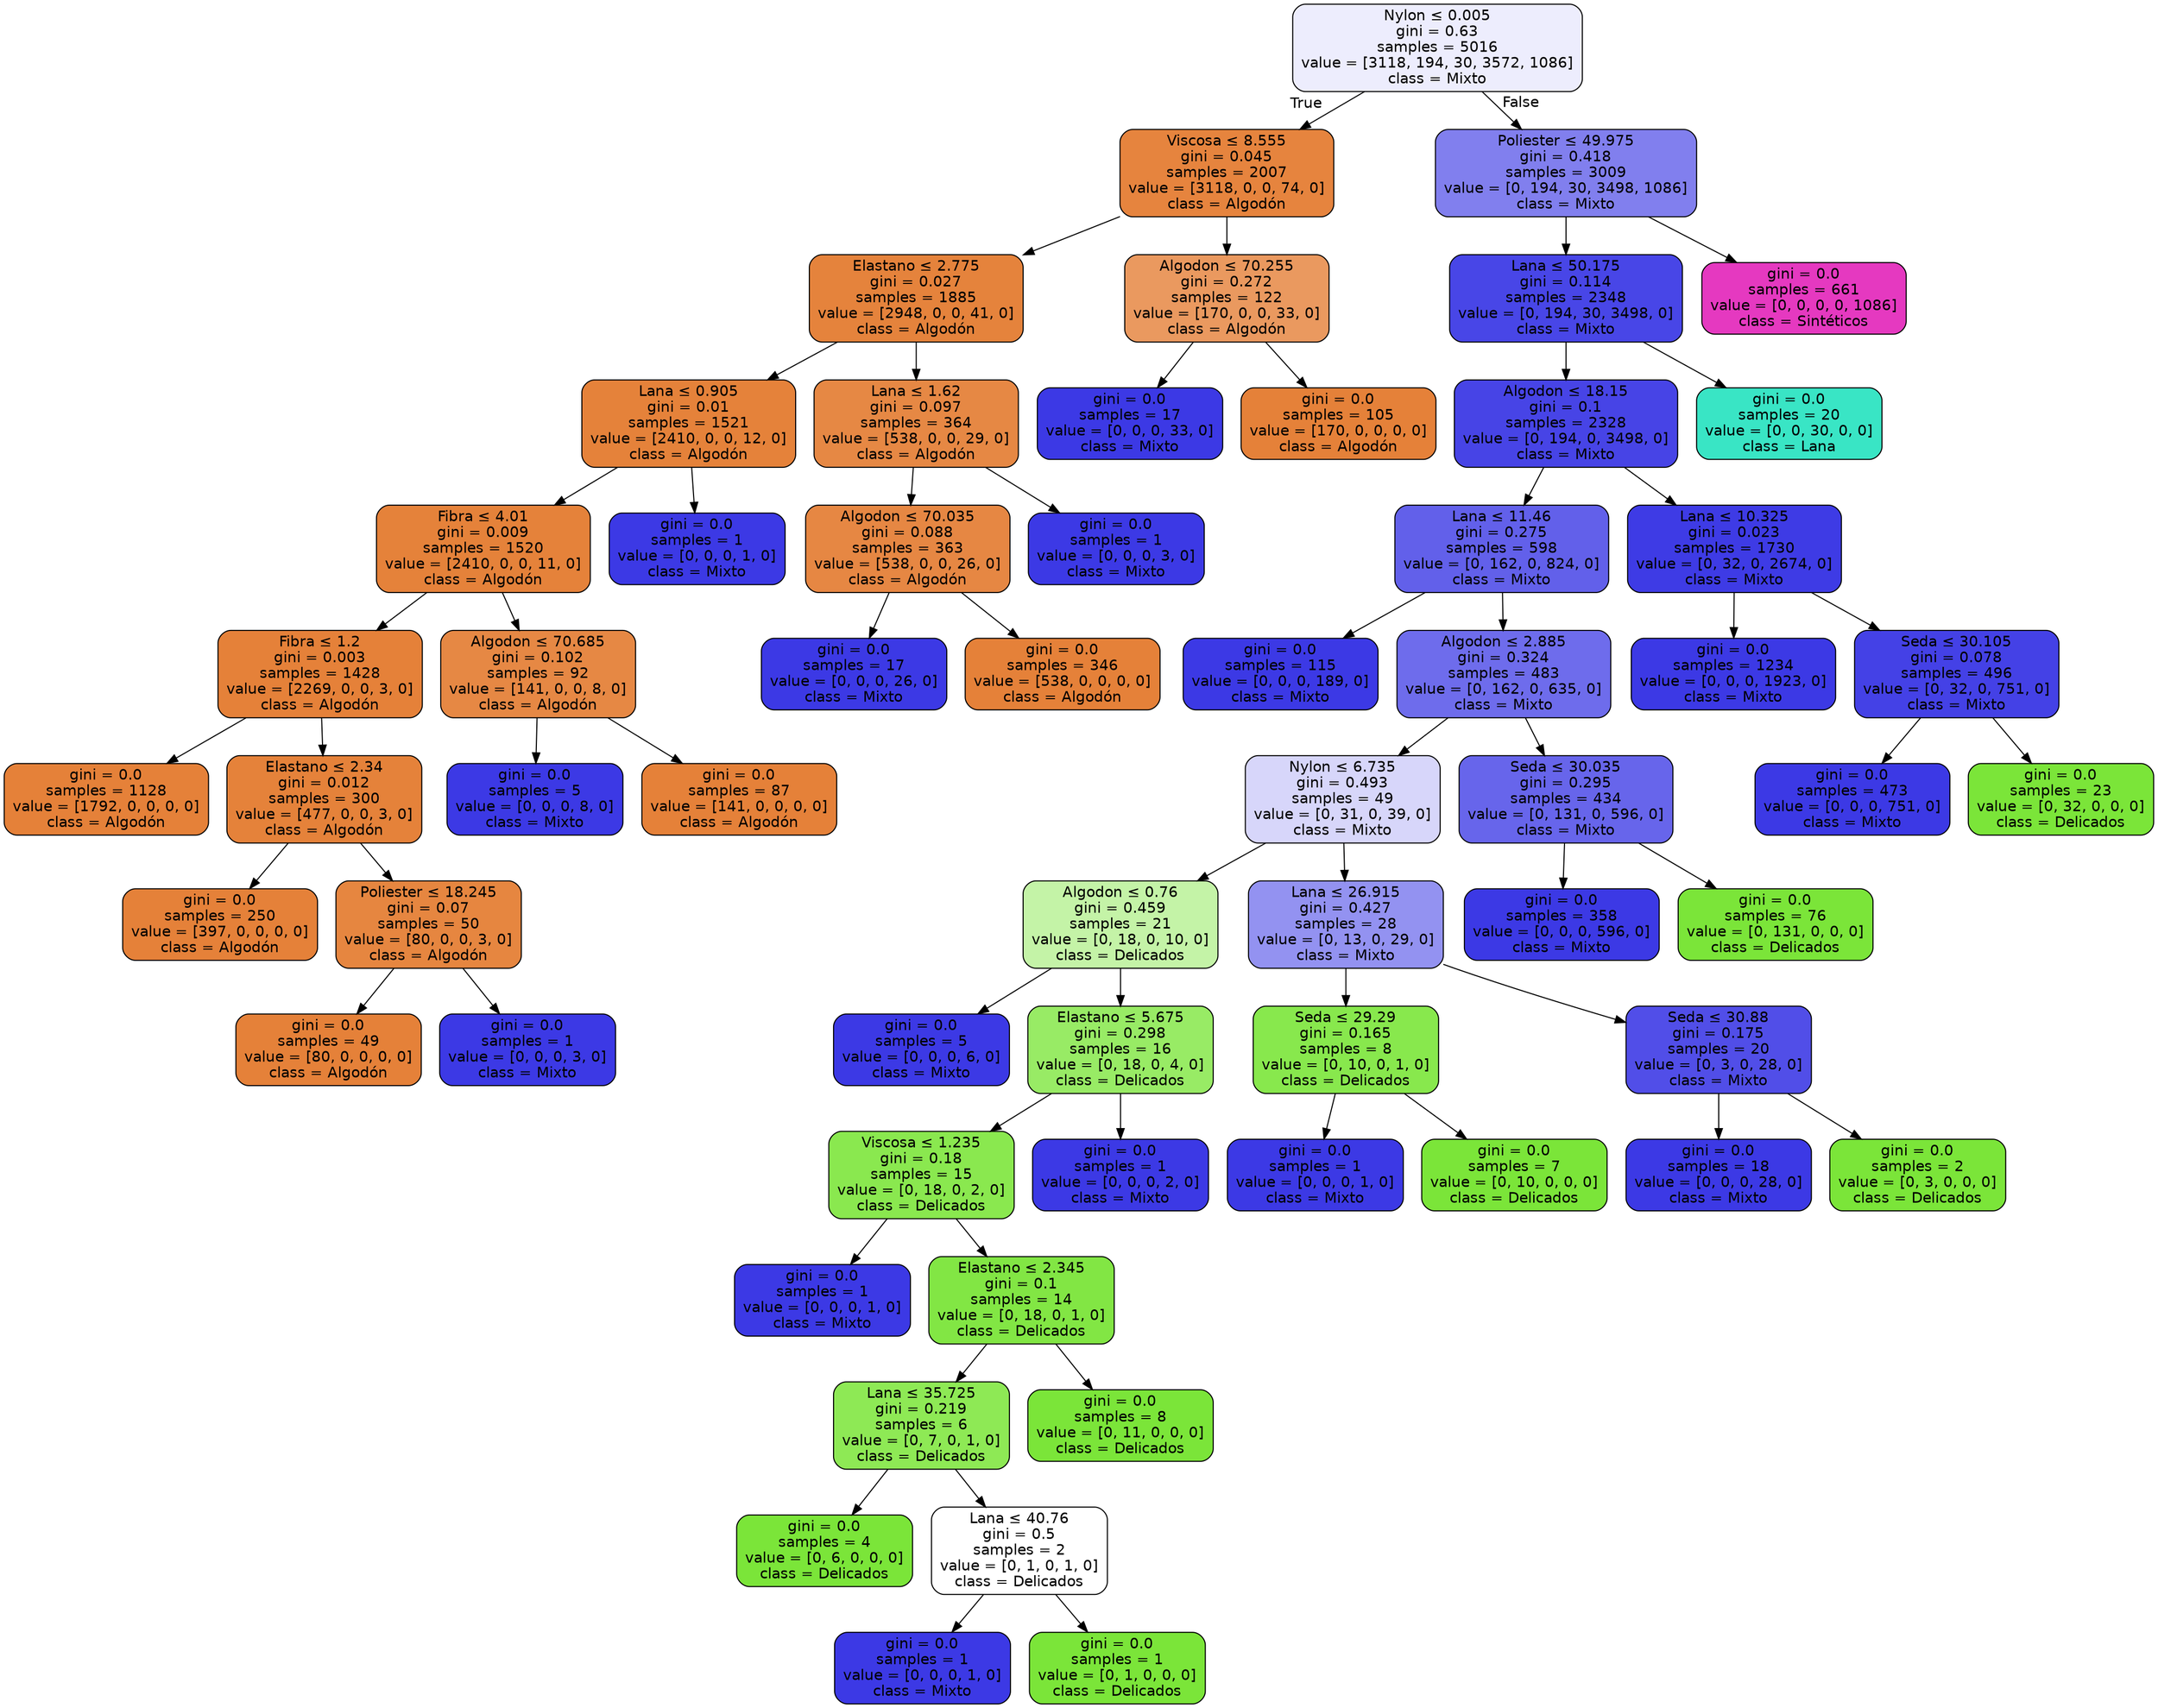 digraph Tree {
node [shape=box, style="filled, rounded", color="black", fontname="helvetica"] ;
edge [fontname="helvetica"] ;
0 [label=<Nylon &le; 0.005<br/>gini = 0.63<br/>samples = 5016<br/>value = [3118, 194, 30, 3572, 1086]<br/>class = Mixto>, fillcolor="#ededfd"] ;
1 [label=<Viscosa &le; 8.555<br/>gini = 0.045<br/>samples = 2007<br/>value = [3118, 0, 0, 74, 0]<br/>class = Algodón>, fillcolor="#e6843e"] ;
0 -> 1 [labeldistance=2.5, labelangle=45, headlabel="True"] ;
2 [label=<Elastano &le; 2.775<br/>gini = 0.027<br/>samples = 1885<br/>value = [2948, 0, 0, 41, 0]<br/>class = Algodón>, fillcolor="#e5833c"] ;
1 -> 2 ;
3 [label=<Lana &le; 0.905<br/>gini = 0.01<br/>samples = 1521<br/>value = [2410, 0, 0, 12, 0]<br/>class = Algodón>, fillcolor="#e5823a"] ;
2 -> 3 ;
4 [label=<Fibra &le; 4.01<br/>gini = 0.009<br/>samples = 1520<br/>value = [2410, 0, 0, 11, 0]<br/>class = Algodón>, fillcolor="#e5823a"] ;
3 -> 4 ;
5 [label=<Fibra &le; 1.2<br/>gini = 0.003<br/>samples = 1428<br/>value = [2269, 0, 0, 3, 0]<br/>class = Algodón>, fillcolor="#e58139"] ;
4 -> 5 ;
6 [label=<gini = 0.0<br/>samples = 1128<br/>value = [1792, 0, 0, 0, 0]<br/>class = Algodón>, fillcolor="#e58139"] ;
5 -> 6 ;
7 [label=<Elastano &le; 2.34<br/>gini = 0.012<br/>samples = 300<br/>value = [477, 0, 0, 3, 0]<br/>class = Algodón>, fillcolor="#e5823a"] ;
5 -> 7 ;
8 [label=<gini = 0.0<br/>samples = 250<br/>value = [397, 0, 0, 0, 0]<br/>class = Algodón>, fillcolor="#e58139"] ;
7 -> 8 ;
9 [label=<Poliester &le; 18.245<br/>gini = 0.07<br/>samples = 50<br/>value = [80, 0, 0, 3, 0]<br/>class = Algodón>, fillcolor="#e68640"] ;
7 -> 9 ;
10 [label=<gini = 0.0<br/>samples = 49<br/>value = [80, 0, 0, 0, 0]<br/>class = Algodón>, fillcolor="#e58139"] ;
9 -> 10 ;
11 [label=<gini = 0.0<br/>samples = 1<br/>value = [0, 0, 0, 3, 0]<br/>class = Mixto>, fillcolor="#3c39e5"] ;
9 -> 11 ;
12 [label=<Algodon &le; 70.685<br/>gini = 0.102<br/>samples = 92<br/>value = [141, 0, 0, 8, 0]<br/>class = Algodón>, fillcolor="#e68844"] ;
4 -> 12 ;
13 [label=<gini = 0.0<br/>samples = 5<br/>value = [0, 0, 0, 8, 0]<br/>class = Mixto>, fillcolor="#3c39e5"] ;
12 -> 13 ;
14 [label=<gini = 0.0<br/>samples = 87<br/>value = [141, 0, 0, 0, 0]<br/>class = Algodón>, fillcolor="#e58139"] ;
12 -> 14 ;
15 [label=<gini = 0.0<br/>samples = 1<br/>value = [0, 0, 0, 1, 0]<br/>class = Mixto>, fillcolor="#3c39e5"] ;
3 -> 15 ;
16 [label=<Lana &le; 1.62<br/>gini = 0.097<br/>samples = 364<br/>value = [538, 0, 0, 29, 0]<br/>class = Algodón>, fillcolor="#e68844"] ;
2 -> 16 ;
17 [label=<Algodon &le; 70.035<br/>gini = 0.088<br/>samples = 363<br/>value = [538, 0, 0, 26, 0]<br/>class = Algodón>, fillcolor="#e68743"] ;
16 -> 17 ;
18 [label=<gini = 0.0<br/>samples = 17<br/>value = [0, 0, 0, 26, 0]<br/>class = Mixto>, fillcolor="#3c39e5"] ;
17 -> 18 ;
19 [label=<gini = 0.0<br/>samples = 346<br/>value = [538, 0, 0, 0, 0]<br/>class = Algodón>, fillcolor="#e58139"] ;
17 -> 19 ;
20 [label=<gini = 0.0<br/>samples = 1<br/>value = [0, 0, 0, 3, 0]<br/>class = Mixto>, fillcolor="#3c39e5"] ;
16 -> 20 ;
21 [label=<Algodon &le; 70.255<br/>gini = 0.272<br/>samples = 122<br/>value = [170, 0, 0, 33, 0]<br/>class = Algodón>, fillcolor="#ea995f"] ;
1 -> 21 ;
22 [label=<gini = 0.0<br/>samples = 17<br/>value = [0, 0, 0, 33, 0]<br/>class = Mixto>, fillcolor="#3c39e5"] ;
21 -> 22 ;
23 [label=<gini = 0.0<br/>samples = 105<br/>value = [170, 0, 0, 0, 0]<br/>class = Algodón>, fillcolor="#e58139"] ;
21 -> 23 ;
24 [label=<Poliester &le; 49.975<br/>gini = 0.418<br/>samples = 3009<br/>value = [0, 194, 30, 3498, 1086]<br/>class = Mixto>, fillcolor="#817fee"] ;
0 -> 24 [labeldistance=2.5, labelangle=-45, headlabel="False"] ;
25 [label=<Lana &le; 50.175<br/>gini = 0.114<br/>samples = 2348<br/>value = [0, 194, 30, 3498, 0]<br/>class = Mixto>, fillcolor="#4846e7"] ;
24 -> 25 ;
26 [label=<Algodon &le; 18.15<br/>gini = 0.1<br/>samples = 2328<br/>value = [0, 194, 0, 3498, 0]<br/>class = Mixto>, fillcolor="#4744e6"] ;
25 -> 26 ;
27 [label=<Lana &le; 11.46<br/>gini = 0.275<br/>samples = 598<br/>value = [0, 162, 0, 824, 0]<br/>class = Mixto>, fillcolor="#6260ea"] ;
26 -> 27 ;
28 [label=<gini = 0.0<br/>samples = 115<br/>value = [0, 0, 0, 189, 0]<br/>class = Mixto>, fillcolor="#3c39e5"] ;
27 -> 28 ;
29 [label=<Algodon &le; 2.885<br/>gini = 0.324<br/>samples = 483<br/>value = [0, 162, 0, 635, 0]<br/>class = Mixto>, fillcolor="#6e6cec"] ;
27 -> 29 ;
30 [label=<Nylon &le; 6.735<br/>gini = 0.493<br/>samples = 49<br/>value = [0, 31, 0, 39, 0]<br/>class = Mixto>, fillcolor="#d7d6fa"] ;
29 -> 30 ;
31 [label=<Algodon &le; 0.76<br/>gini = 0.459<br/>samples = 21<br/>value = [0, 18, 0, 10, 0]<br/>class = Delicados>, fillcolor="#c4f3a7"] ;
30 -> 31 ;
32 [label=<gini = 0.0<br/>samples = 5<br/>value = [0, 0, 0, 6, 0]<br/>class = Mixto>, fillcolor="#3c39e5"] ;
31 -> 32 ;
33 [label=<Elastano &le; 5.675<br/>gini = 0.298<br/>samples = 16<br/>value = [0, 18, 0, 4, 0]<br/>class = Delicados>, fillcolor="#98eb65"] ;
31 -> 33 ;
34 [label=<Viscosa &le; 1.235<br/>gini = 0.18<br/>samples = 15<br/>value = [0, 18, 0, 2, 0]<br/>class = Delicados>, fillcolor="#8ae84f"] ;
33 -> 34 ;
35 [label=<gini = 0.0<br/>samples = 1<br/>value = [0, 0, 0, 1, 0]<br/>class = Mixto>, fillcolor="#3c39e5"] ;
34 -> 35 ;
36 [label=<Elastano &le; 2.345<br/>gini = 0.1<br/>samples = 14<br/>value = [0, 18, 0, 1, 0]<br/>class = Delicados>, fillcolor="#82e644"] ;
34 -> 36 ;
37 [label=<Lana &le; 35.725<br/>gini = 0.219<br/>samples = 6<br/>value = [0, 7, 0, 1, 0]<br/>class = Delicados>, fillcolor="#8ee955"] ;
36 -> 37 ;
38 [label=<gini = 0.0<br/>samples = 4<br/>value = [0, 6, 0, 0, 0]<br/>class = Delicados>, fillcolor="#7be539"] ;
37 -> 38 ;
39 [label=<Lana &le; 40.76<br/>gini = 0.5<br/>samples = 2<br/>value = [0, 1, 0, 1, 0]<br/>class = Delicados>, fillcolor="#ffffff"] ;
37 -> 39 ;
40 [label=<gini = 0.0<br/>samples = 1<br/>value = [0, 0, 0, 1, 0]<br/>class = Mixto>, fillcolor="#3c39e5"] ;
39 -> 40 ;
41 [label=<gini = 0.0<br/>samples = 1<br/>value = [0, 1, 0, 0, 0]<br/>class = Delicados>, fillcolor="#7be539"] ;
39 -> 41 ;
42 [label=<gini = 0.0<br/>samples = 8<br/>value = [0, 11, 0, 0, 0]<br/>class = Delicados>, fillcolor="#7be539"] ;
36 -> 42 ;
43 [label=<gini = 0.0<br/>samples = 1<br/>value = [0, 0, 0, 2, 0]<br/>class = Mixto>, fillcolor="#3c39e5"] ;
33 -> 43 ;
44 [label=<Lana &le; 26.915<br/>gini = 0.427<br/>samples = 28<br/>value = [0, 13, 0, 29, 0]<br/>class = Mixto>, fillcolor="#9392f1"] ;
30 -> 44 ;
45 [label=<Seda &le; 29.29<br/>gini = 0.165<br/>samples = 8<br/>value = [0, 10, 0, 1, 0]<br/>class = Delicados>, fillcolor="#88e84d"] ;
44 -> 45 ;
46 [label=<gini = 0.0<br/>samples = 1<br/>value = [0, 0, 0, 1, 0]<br/>class = Mixto>, fillcolor="#3c39e5"] ;
45 -> 46 ;
47 [label=<gini = 0.0<br/>samples = 7<br/>value = [0, 10, 0, 0, 0]<br/>class = Delicados>, fillcolor="#7be539"] ;
45 -> 47 ;
48 [label=<Seda &le; 30.88<br/>gini = 0.175<br/>samples = 20<br/>value = [0, 3, 0, 28, 0]<br/>class = Mixto>, fillcolor="#514ee8"] ;
44 -> 48 ;
49 [label=<gini = 0.0<br/>samples = 18<br/>value = [0, 0, 0, 28, 0]<br/>class = Mixto>, fillcolor="#3c39e5"] ;
48 -> 49 ;
50 [label=<gini = 0.0<br/>samples = 2<br/>value = [0, 3, 0, 0, 0]<br/>class = Delicados>, fillcolor="#7be539"] ;
48 -> 50 ;
51 [label=<Seda &le; 30.035<br/>gini = 0.295<br/>samples = 434<br/>value = [0, 131, 0, 596, 0]<br/>class = Mixto>, fillcolor="#6765eb"] ;
29 -> 51 ;
52 [label=<gini = 0.0<br/>samples = 358<br/>value = [0, 0, 0, 596, 0]<br/>class = Mixto>, fillcolor="#3c39e5"] ;
51 -> 52 ;
53 [label=<gini = 0.0<br/>samples = 76<br/>value = [0, 131, 0, 0, 0]<br/>class = Delicados>, fillcolor="#7be539"] ;
51 -> 53 ;
54 [label=<Lana &le; 10.325<br/>gini = 0.023<br/>samples = 1730<br/>value = [0, 32, 0, 2674, 0]<br/>class = Mixto>, fillcolor="#3e3be5"] ;
26 -> 54 ;
55 [label=<gini = 0.0<br/>samples = 1234<br/>value = [0, 0, 0, 1923, 0]<br/>class = Mixto>, fillcolor="#3c39e5"] ;
54 -> 55 ;
56 [label=<Seda &le; 30.105<br/>gini = 0.078<br/>samples = 496<br/>value = [0, 32, 0, 751, 0]<br/>class = Mixto>, fillcolor="#4441e6"] ;
54 -> 56 ;
57 [label=<gini = 0.0<br/>samples = 473<br/>value = [0, 0, 0, 751, 0]<br/>class = Mixto>, fillcolor="#3c39e5"] ;
56 -> 57 ;
58 [label=<gini = 0.0<br/>samples = 23<br/>value = [0, 32, 0, 0, 0]<br/>class = Delicados>, fillcolor="#7be539"] ;
56 -> 58 ;
59 [label=<gini = 0.0<br/>samples = 20<br/>value = [0, 0, 30, 0, 0]<br/>class = Lana>, fillcolor="#39e5c5"] ;
25 -> 59 ;
60 [label=<gini = 0.0<br/>samples = 661<br/>value = [0, 0, 0, 0, 1086]<br/>class = Sintéticos>, fillcolor="#e539c0"] ;
24 -> 60 ;
}